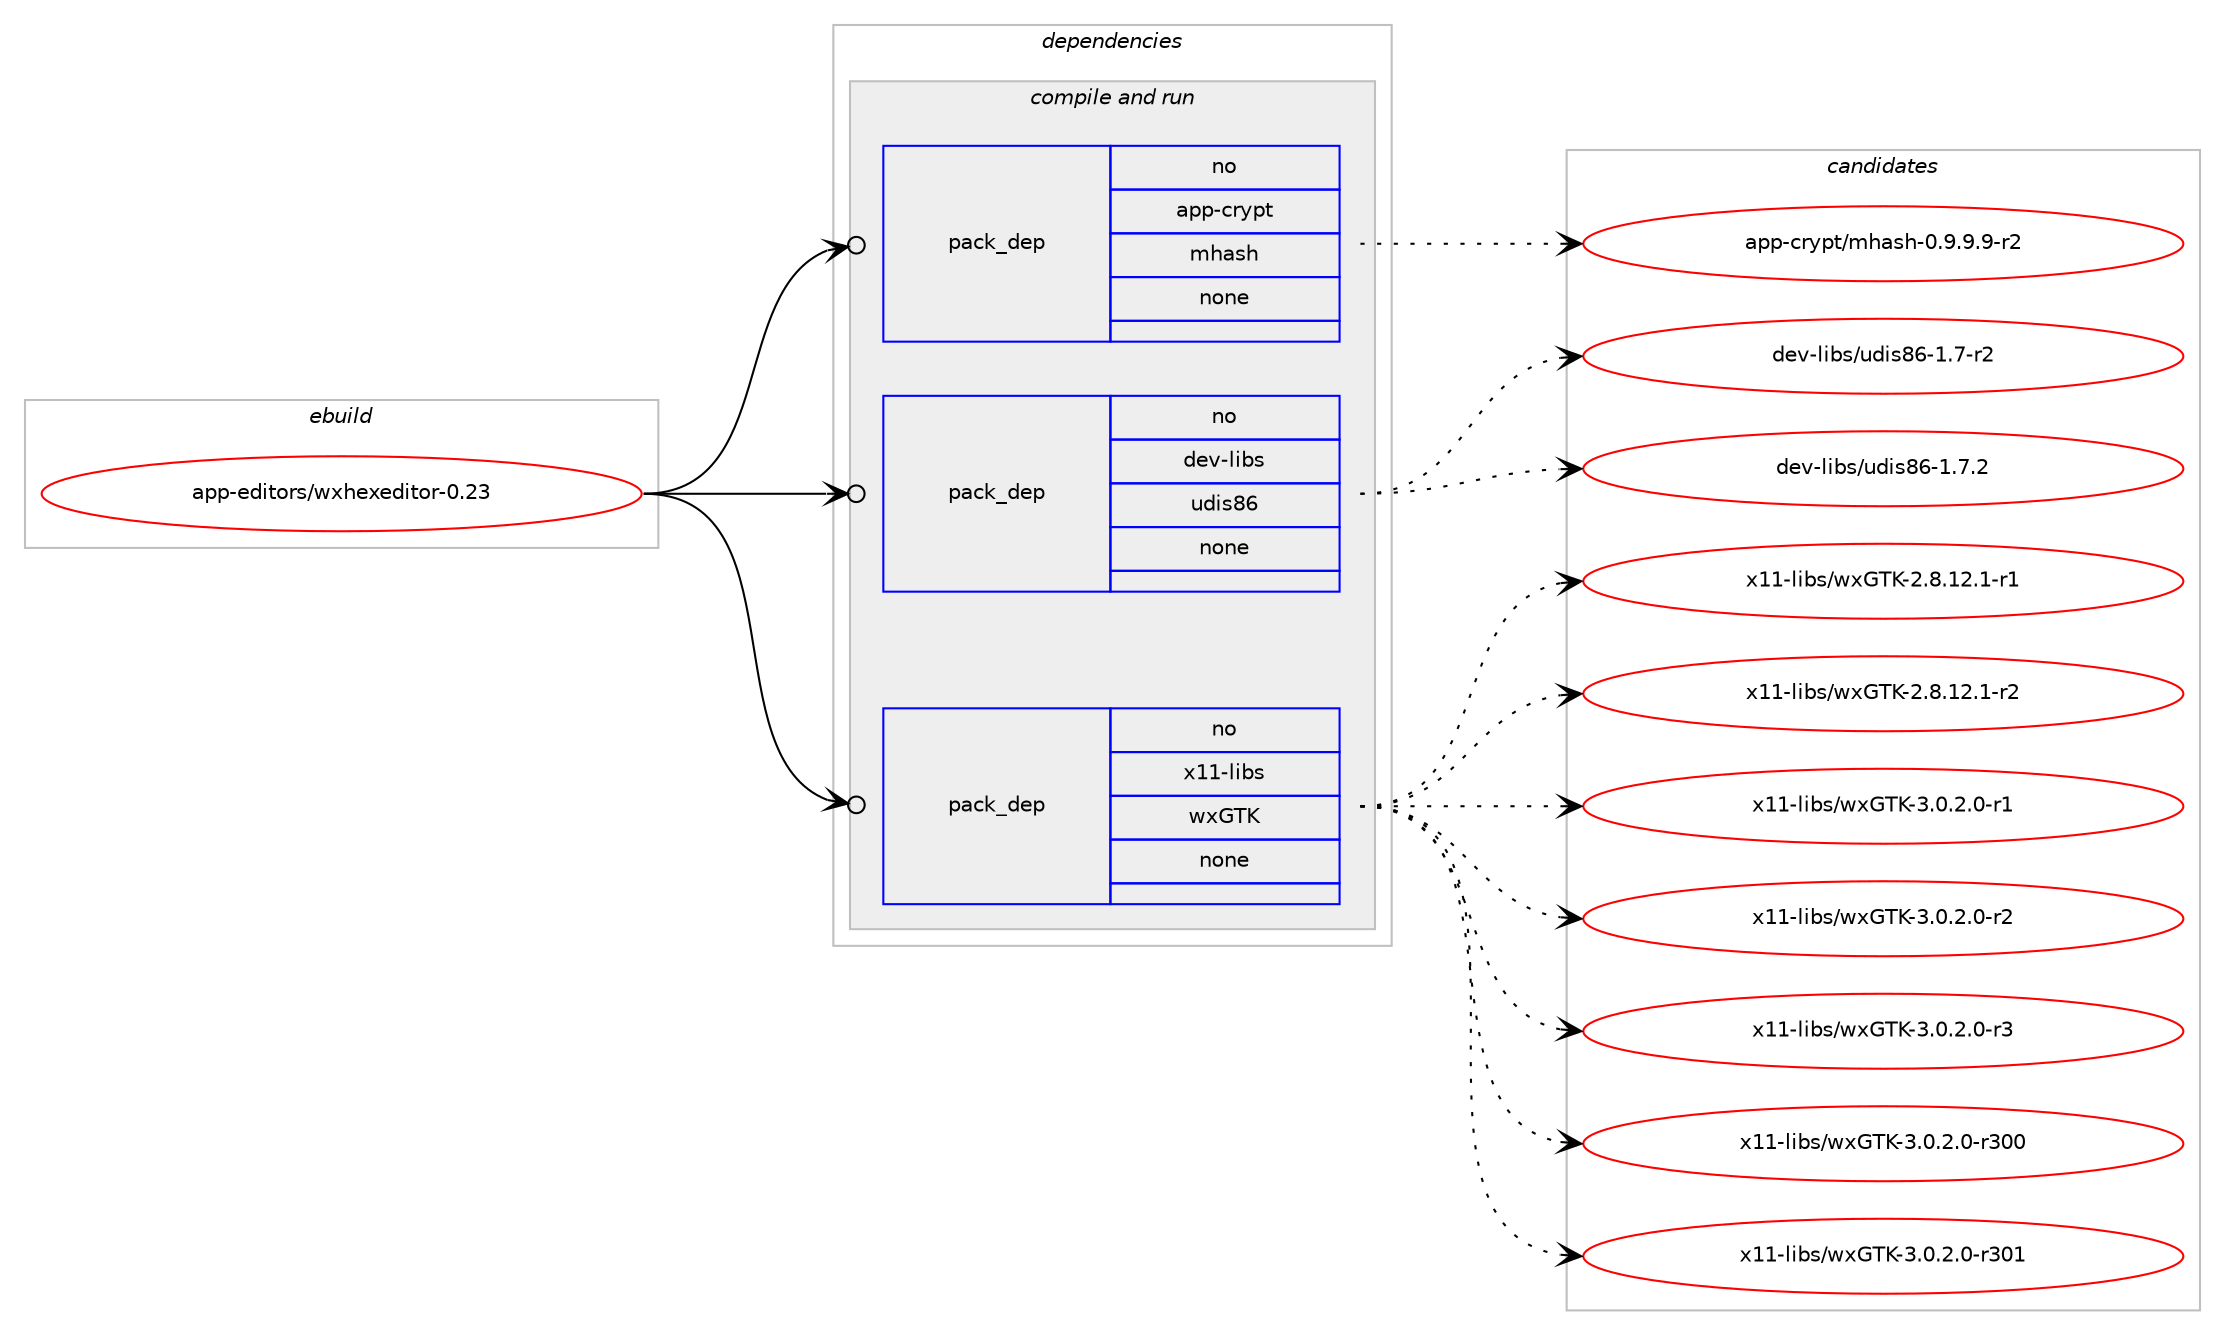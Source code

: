 digraph prolog {

# *************
# Graph options
# *************

newrank=true;
concentrate=true;
compound=true;
graph [rankdir=LR,fontname=Helvetica,fontsize=10,ranksep=1.5];#, ranksep=2.5, nodesep=0.2];
edge  [arrowhead=vee];
node  [fontname=Helvetica,fontsize=10];

# **********
# The ebuild
# **********

subgraph cluster_leftcol {
color=gray;
rank=same;
label=<<i>ebuild</i>>;
id [label="app-editors/wxhexeditor-0.23", color=red, width=4, href="../app-editors/wxhexeditor-0.23.svg"];
}

# ****************
# The dependencies
# ****************

subgraph cluster_midcol {
color=gray;
label=<<i>dependencies</i>>;
subgraph cluster_compile {
fillcolor="#eeeeee";
style=filled;
label=<<i>compile</i>>;
}
subgraph cluster_compileandrun {
fillcolor="#eeeeee";
style=filled;
label=<<i>compile and run</i>>;
subgraph pack14018 {
dependency19215 [label=<<TABLE BORDER="0" CELLBORDER="1" CELLSPACING="0" CELLPADDING="4" WIDTH="220"><TR><TD ROWSPAN="6" CELLPADDING="30">pack_dep</TD></TR><TR><TD WIDTH="110">no</TD></TR><TR><TD>app-crypt</TD></TR><TR><TD>mhash</TD></TR><TR><TD>none</TD></TR><TR><TD></TD></TR></TABLE>>, shape=none, color=blue];
}
id:e -> dependency19215:w [weight=20,style="solid",arrowhead="odotvee"];
subgraph pack14019 {
dependency19216 [label=<<TABLE BORDER="0" CELLBORDER="1" CELLSPACING="0" CELLPADDING="4" WIDTH="220"><TR><TD ROWSPAN="6" CELLPADDING="30">pack_dep</TD></TR><TR><TD WIDTH="110">no</TD></TR><TR><TD>dev-libs</TD></TR><TR><TD>udis86</TD></TR><TR><TD>none</TD></TR><TR><TD></TD></TR></TABLE>>, shape=none, color=blue];
}
id:e -> dependency19216:w [weight=20,style="solid",arrowhead="odotvee"];
subgraph pack14020 {
dependency19217 [label=<<TABLE BORDER="0" CELLBORDER="1" CELLSPACING="0" CELLPADDING="4" WIDTH="220"><TR><TD ROWSPAN="6" CELLPADDING="30">pack_dep</TD></TR><TR><TD WIDTH="110">no</TD></TR><TR><TD>x11-libs</TD></TR><TR><TD>wxGTK</TD></TR><TR><TD>none</TD></TR><TR><TD></TD></TR></TABLE>>, shape=none, color=blue];
}
id:e -> dependency19217:w [weight=20,style="solid",arrowhead="odotvee"];
}
subgraph cluster_run {
fillcolor="#eeeeee";
style=filled;
label=<<i>run</i>>;
}
}

# **************
# The candidates
# **************

subgraph cluster_choices {
rank=same;
color=gray;
label=<<i>candidates</i>>;

subgraph choice14018 {
color=black;
nodesep=1;
choice971121124599114121112116471091049711510445484657465746574511450 [label="app-crypt/mhash-0.9.9.9-r2", color=red, width=4,href="../app-crypt/mhash-0.9.9.9-r2.svg"];
dependency19215:e -> choice971121124599114121112116471091049711510445484657465746574511450:w [style=dotted,weight="100"];
}
subgraph choice14019 {
color=black;
nodesep=1;
choice1001011184510810598115471171001051155654454946554511450 [label="dev-libs/udis86-1.7-r2", color=red, width=4,href="../dev-libs/udis86-1.7-r2.svg"];
choice1001011184510810598115471171001051155654454946554650 [label="dev-libs/udis86-1.7.2", color=red, width=4,href="../dev-libs/udis86-1.7.2.svg"];
dependency19216:e -> choice1001011184510810598115471171001051155654454946554511450:w [style=dotted,weight="100"];
dependency19216:e -> choice1001011184510810598115471171001051155654454946554650:w [style=dotted,weight="100"];
}
subgraph choice14020 {
color=black;
nodesep=1;
choice12049494510810598115471191207184754550465646495046494511449 [label="x11-libs/wxGTK-2.8.12.1-r1", color=red, width=4,href="../x11-libs/wxGTK-2.8.12.1-r1.svg"];
choice12049494510810598115471191207184754550465646495046494511450 [label="x11-libs/wxGTK-2.8.12.1-r2", color=red, width=4,href="../x11-libs/wxGTK-2.8.12.1-r2.svg"];
choice120494945108105981154711912071847545514648465046484511449 [label="x11-libs/wxGTK-3.0.2.0-r1", color=red, width=4,href="../x11-libs/wxGTK-3.0.2.0-r1.svg"];
choice120494945108105981154711912071847545514648465046484511450 [label="x11-libs/wxGTK-3.0.2.0-r2", color=red, width=4,href="../x11-libs/wxGTK-3.0.2.0-r2.svg"];
choice120494945108105981154711912071847545514648465046484511451 [label="x11-libs/wxGTK-3.0.2.0-r3", color=red, width=4,href="../x11-libs/wxGTK-3.0.2.0-r3.svg"];
choice1204949451081059811547119120718475455146484650464845114514848 [label="x11-libs/wxGTK-3.0.2.0-r300", color=red, width=4,href="../x11-libs/wxGTK-3.0.2.0-r300.svg"];
choice1204949451081059811547119120718475455146484650464845114514849 [label="x11-libs/wxGTK-3.0.2.0-r301", color=red, width=4,href="../x11-libs/wxGTK-3.0.2.0-r301.svg"];
dependency19217:e -> choice12049494510810598115471191207184754550465646495046494511449:w [style=dotted,weight="100"];
dependency19217:e -> choice12049494510810598115471191207184754550465646495046494511450:w [style=dotted,weight="100"];
dependency19217:e -> choice120494945108105981154711912071847545514648465046484511449:w [style=dotted,weight="100"];
dependency19217:e -> choice120494945108105981154711912071847545514648465046484511450:w [style=dotted,weight="100"];
dependency19217:e -> choice120494945108105981154711912071847545514648465046484511451:w [style=dotted,weight="100"];
dependency19217:e -> choice1204949451081059811547119120718475455146484650464845114514848:w [style=dotted,weight="100"];
dependency19217:e -> choice1204949451081059811547119120718475455146484650464845114514849:w [style=dotted,weight="100"];
}
}

}
